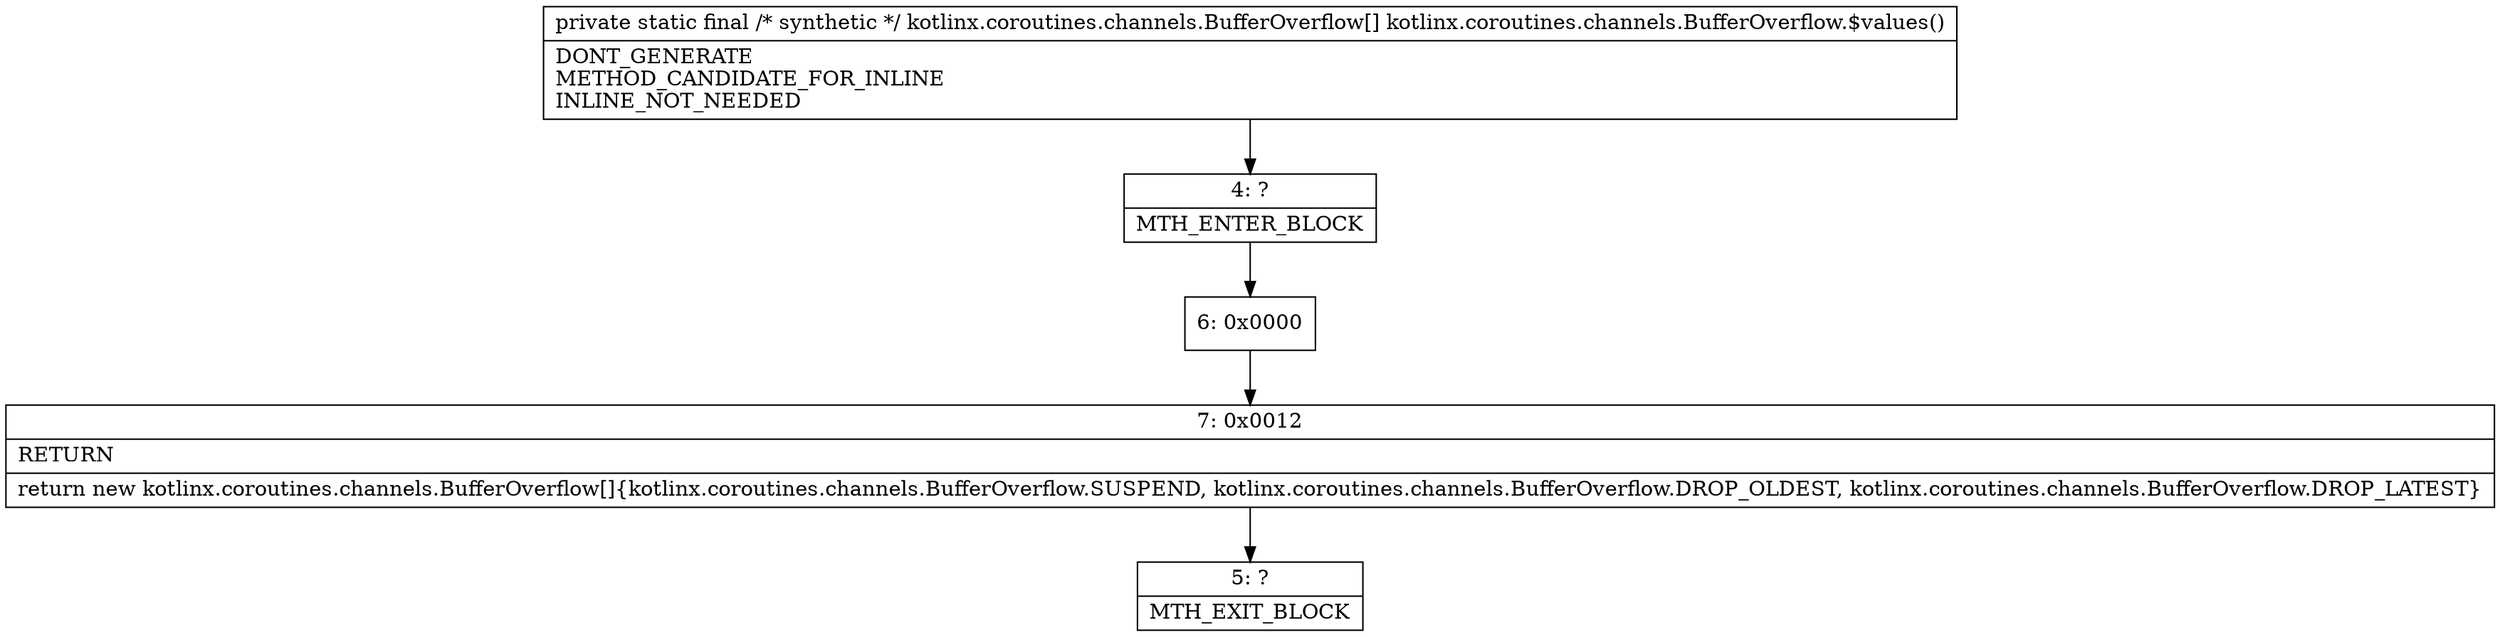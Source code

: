 digraph "CFG forkotlinx.coroutines.channels.BufferOverflow.$values()[Lkotlinx\/coroutines\/channels\/BufferOverflow;" {
Node_4 [shape=record,label="{4\:\ ?|MTH_ENTER_BLOCK\l}"];
Node_6 [shape=record,label="{6\:\ 0x0000}"];
Node_7 [shape=record,label="{7\:\ 0x0012|RETURN\l|return new kotlinx.coroutines.channels.BufferOverflow[]\{kotlinx.coroutines.channels.BufferOverflow.SUSPEND, kotlinx.coroutines.channels.BufferOverflow.DROP_OLDEST, kotlinx.coroutines.channels.BufferOverflow.DROP_LATEST\}\l}"];
Node_5 [shape=record,label="{5\:\ ?|MTH_EXIT_BLOCK\l}"];
MethodNode[shape=record,label="{private static final \/* synthetic *\/ kotlinx.coroutines.channels.BufferOverflow[] kotlinx.coroutines.channels.BufferOverflow.$values()  | DONT_GENERATE\lMETHOD_CANDIDATE_FOR_INLINE\lINLINE_NOT_NEEDED\l}"];
MethodNode -> Node_4;Node_4 -> Node_6;
Node_6 -> Node_7;
Node_7 -> Node_5;
}

